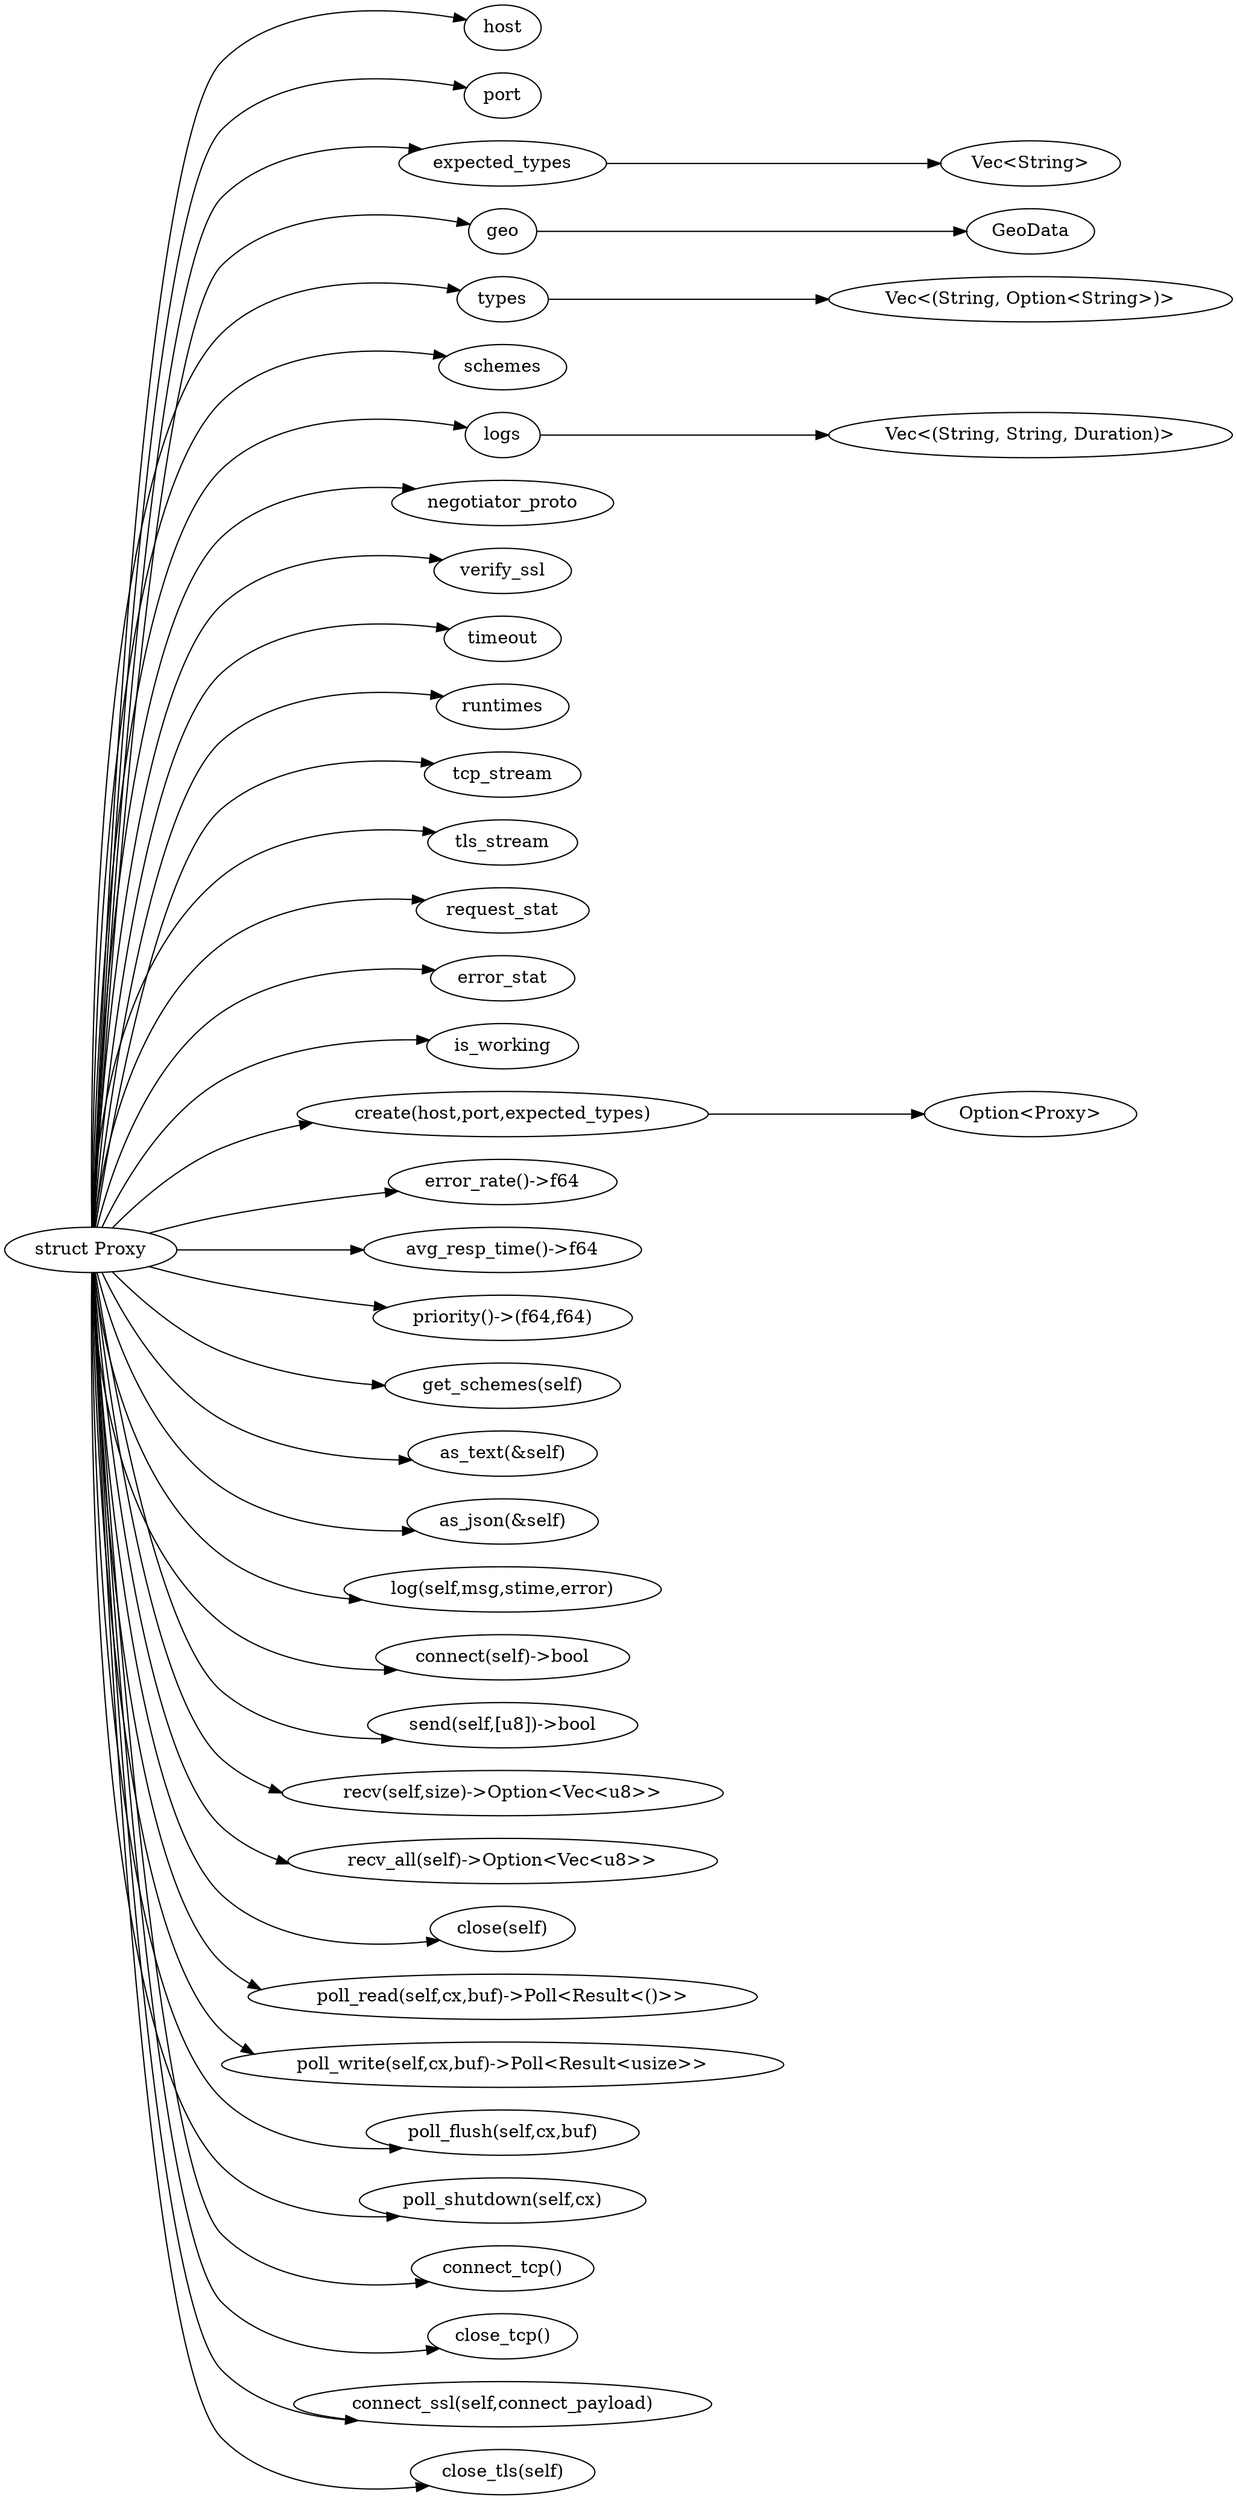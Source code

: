 digraph {
    graph [ 
        rankdir=LR,
    ]
    "proxy" [label="struct Proxy"]
    "proxy" -> "host"
    "proxy" -> "port"
    "proxy" -> "expected_types" -> "Vec<String>"
    "proxy" -> "geo" -> "GeoData"
    "proxy" -> "types" -> "Vec<(String, Option<String>)>"
    "proxy" -> "schemes"
    "proxy" -> "logs" -> "Vec<(String, String, Duration)>"
    "proxy" -> "negotiator_proto"
    "proxy" -> "verify_ssl"
    "proxy" -> "timeout"
    "proxy" -> "runtimes"
    "proxy" -> "tcp_stream"
    "proxy" -> "tls_stream"
    "proxy" -> "request_stat"
    "proxy" -> "error_stat"
    "proxy" -> "is_working"
    "proxy" -> "create(host,port,expected_types)" -> "Option<Proxy>"
    "proxy" -> "error_rate()->f64"
    "proxy" -> "avg_resp_time()->f64"
    "proxy" -> "priority()->(f64,f64)"
    "proxy" -> "get_schemes(self)"
    "proxy" -> "as_text(&self)"
    "proxy" -> "as_json(&self)"
    "proxy" -> "log(self,msg,stime,error)"
    "proxy" -> "connect(self)->bool"
    "proxy" -> "send(self,[u8])->bool"
    "proxy" -> "recv(self,size)->Option<Vec<u8>>"
    "proxy" -> "recv_all(self)->Option<Vec<u8>>"
    "proxy" -> "close(self)"
    "proxy" -> "poll_read(self,cx,buf)->Poll<Result<()>>"
    "proxy" -> "poll_write(self,cx,buf)->Poll<Result<usize>>"
    "proxy" -> "poll_flush(self,cx,buf)"
    "proxy" -> "poll_shutdown(self,cx)"
    "proxy" -> "connect_tcp()"
    "proxy" -> "close_tcp()"
    "proxy" -> "connect_ssl(self,connect_payload)"
    "proxy" -> "close_tls(self)"
}